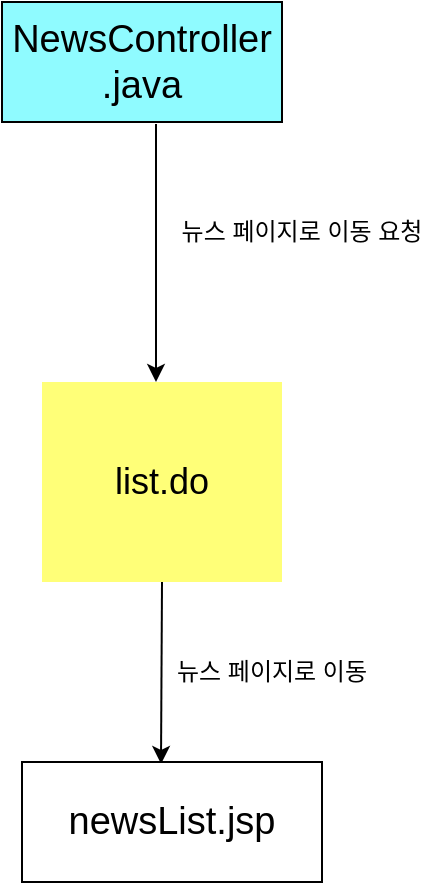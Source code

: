 <mxfile version="21.7.1" type="device">
  <diagram name="페이지-1" id="QMUKNZ402Q7G6LzVTfkH">
    <mxGraphModel dx="1674" dy="790" grid="1" gridSize="10" guides="1" tooltips="1" connect="1" arrows="1" fold="1" page="1" pageScale="1" pageWidth="827" pageHeight="1169" math="0" shadow="0">
      <root>
        <mxCell id="0" />
        <mxCell id="1" parent="0" />
        <mxCell id="Yh29m57McLTzNuFo5q81-1" value="&lt;font style=&quot;font-size: 19px;&quot;&gt;NewsController&lt;br&gt;.java&lt;br&gt;&lt;/font&gt;" style="rounded=0;whiteSpace=wrap;html=1;fillColor=#8FFBFF;" vertex="1" parent="1">
          <mxGeometry x="360" y="250" width="140" height="60" as="geometry" />
        </mxCell>
        <mxCell id="Yh29m57McLTzNuFo5q81-2" value="" style="endArrow=classic;html=1;rounded=0;exitX=0.55;exitY=1.017;exitDx=0;exitDy=0;exitPerimeter=0;" edge="1" parent="1" source="Yh29m57McLTzNuFo5q81-1">
          <mxGeometry width="50" height="50" relative="1" as="geometry">
            <mxPoint x="390" y="430" as="sourcePoint" />
            <mxPoint x="437" y="440" as="targetPoint" />
          </mxGeometry>
        </mxCell>
        <mxCell id="Yh29m57McLTzNuFo5q81-3" value="&lt;span style=&quot;font-size: 18px;&quot;&gt;list.do&lt;/span&gt;" style="text;html=1;strokeColor=none;fillColor=#FFFF78;align=center;verticalAlign=middle;whiteSpace=wrap;rounded=0;" vertex="1" parent="1">
          <mxGeometry x="380" y="440" width="120" height="100" as="geometry" />
        </mxCell>
        <mxCell id="Yh29m57McLTzNuFo5q81-4" value="" style="endArrow=classic;html=1;rounded=0;exitX=0.5;exitY=1;exitDx=0;exitDy=0;" edge="1" parent="1">
          <mxGeometry width="50" height="50" relative="1" as="geometry">
            <mxPoint x="440" y="540" as="sourcePoint" />
            <mxPoint x="439.5" y="630.96" as="targetPoint" />
          </mxGeometry>
        </mxCell>
        <mxCell id="Yh29m57McLTzNuFo5q81-5" value="&lt;font style=&quot;font-size: 19px;&quot;&gt;newsList.jsp&lt;br&gt;&lt;/font&gt;" style="rounded=0;whiteSpace=wrap;html=1;" vertex="1" parent="1">
          <mxGeometry x="370" y="630" width="150" height="60" as="geometry" />
        </mxCell>
        <mxCell id="Yh29m57McLTzNuFo5q81-6" value="뉴스 페이지로 이동" style="text;html=1;strokeColor=none;fillColor=none;align=center;verticalAlign=middle;whiteSpace=wrap;rounded=0;" vertex="1" parent="1">
          <mxGeometry x="440" y="570" width="110" height="30" as="geometry" />
        </mxCell>
        <mxCell id="Yh29m57McLTzNuFo5q81-7" value="뉴스 페이지로 이동 요청" style="text;html=1;strokeColor=none;fillColor=none;align=center;verticalAlign=middle;whiteSpace=wrap;rounded=0;" vertex="1" parent="1">
          <mxGeometry x="440" y="350" width="140" height="30" as="geometry" />
        </mxCell>
      </root>
    </mxGraphModel>
  </diagram>
</mxfile>
